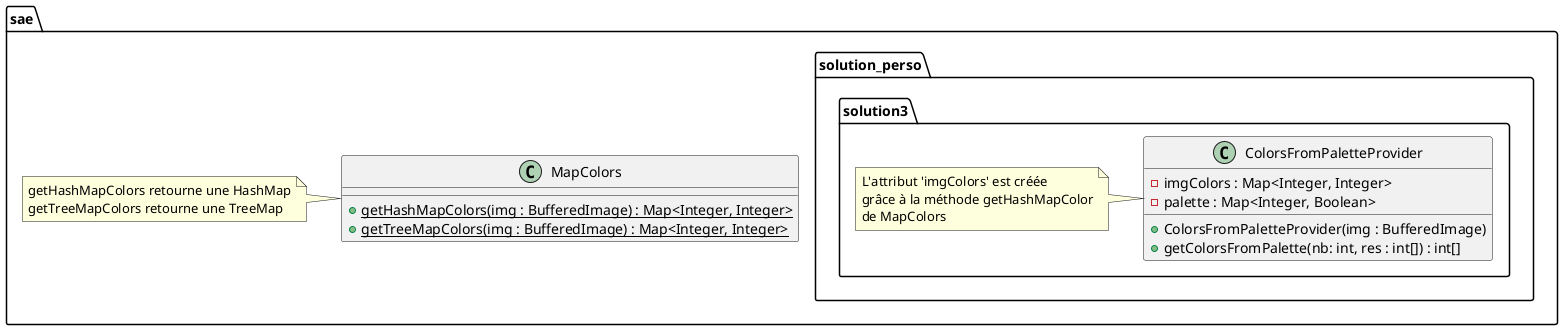 @startuml
'https://plantuml.com/class-diagram

package sae {

    class MapColors {
        + {static} getHashMapColors(img : BufferedImage) : Map<Integer, Integer>
        + {static} getTreeMapColors(img : BufferedImage) : Map<Integer, Integer>
    }

    note left{
        getHashMapColors retourne une HashMap
        getTreeMapColors retourne une TreeMap
    }
}

    package sae.solution_perso.solution3{
        class ColorsFromPaletteProvider {
            - imgColors : Map<Integer, Integer>
            - palette : Map<Integer, Boolean>
            + ColorsFromPaletteProvider(img : BufferedImage)
            + getColorsFromPalette(nb: int, res : int[]) : int[]
        }


        note left {
           L'attribut 'imgColors' est créée
           grâce à la méthode getHashMapColor
           de MapColors
        }
    }
}





@enduml